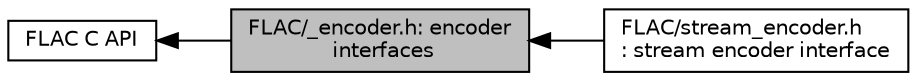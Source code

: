 digraph "FLAC/_encoder.h: encoder interfaces"
{
  edge [fontname="Helvetica",fontsize="10",labelfontname="Helvetica",labelfontsize="10"];
  node [fontname="Helvetica",fontsize="10",shape=record];
  rankdir=LR;
  Node1 [label="FLAC C API",height=0.2,width=0.4,color="black", fillcolor="white", style="filled",URL="$group__flac.html"];
  Node2 [label="FLAC/stream_encoder.h\l: stream encoder interface",height=0.2,width=0.4,color="black", fillcolor="white", style="filled",URL="$group__flac__stream__encoder.html",tooltip="This module contains the functions which implement the stream encoder. "];
  Node0 [label="FLAC/_encoder.h: encoder\l interfaces",height=0.2,width=0.4,color="black", fillcolor="grey75", style="filled", fontcolor="black"];
  Node1->Node0 [shape=plaintext, dir="back", style="solid"];
  Node0->Node2 [shape=plaintext, dir="back", style="solid"];
}
